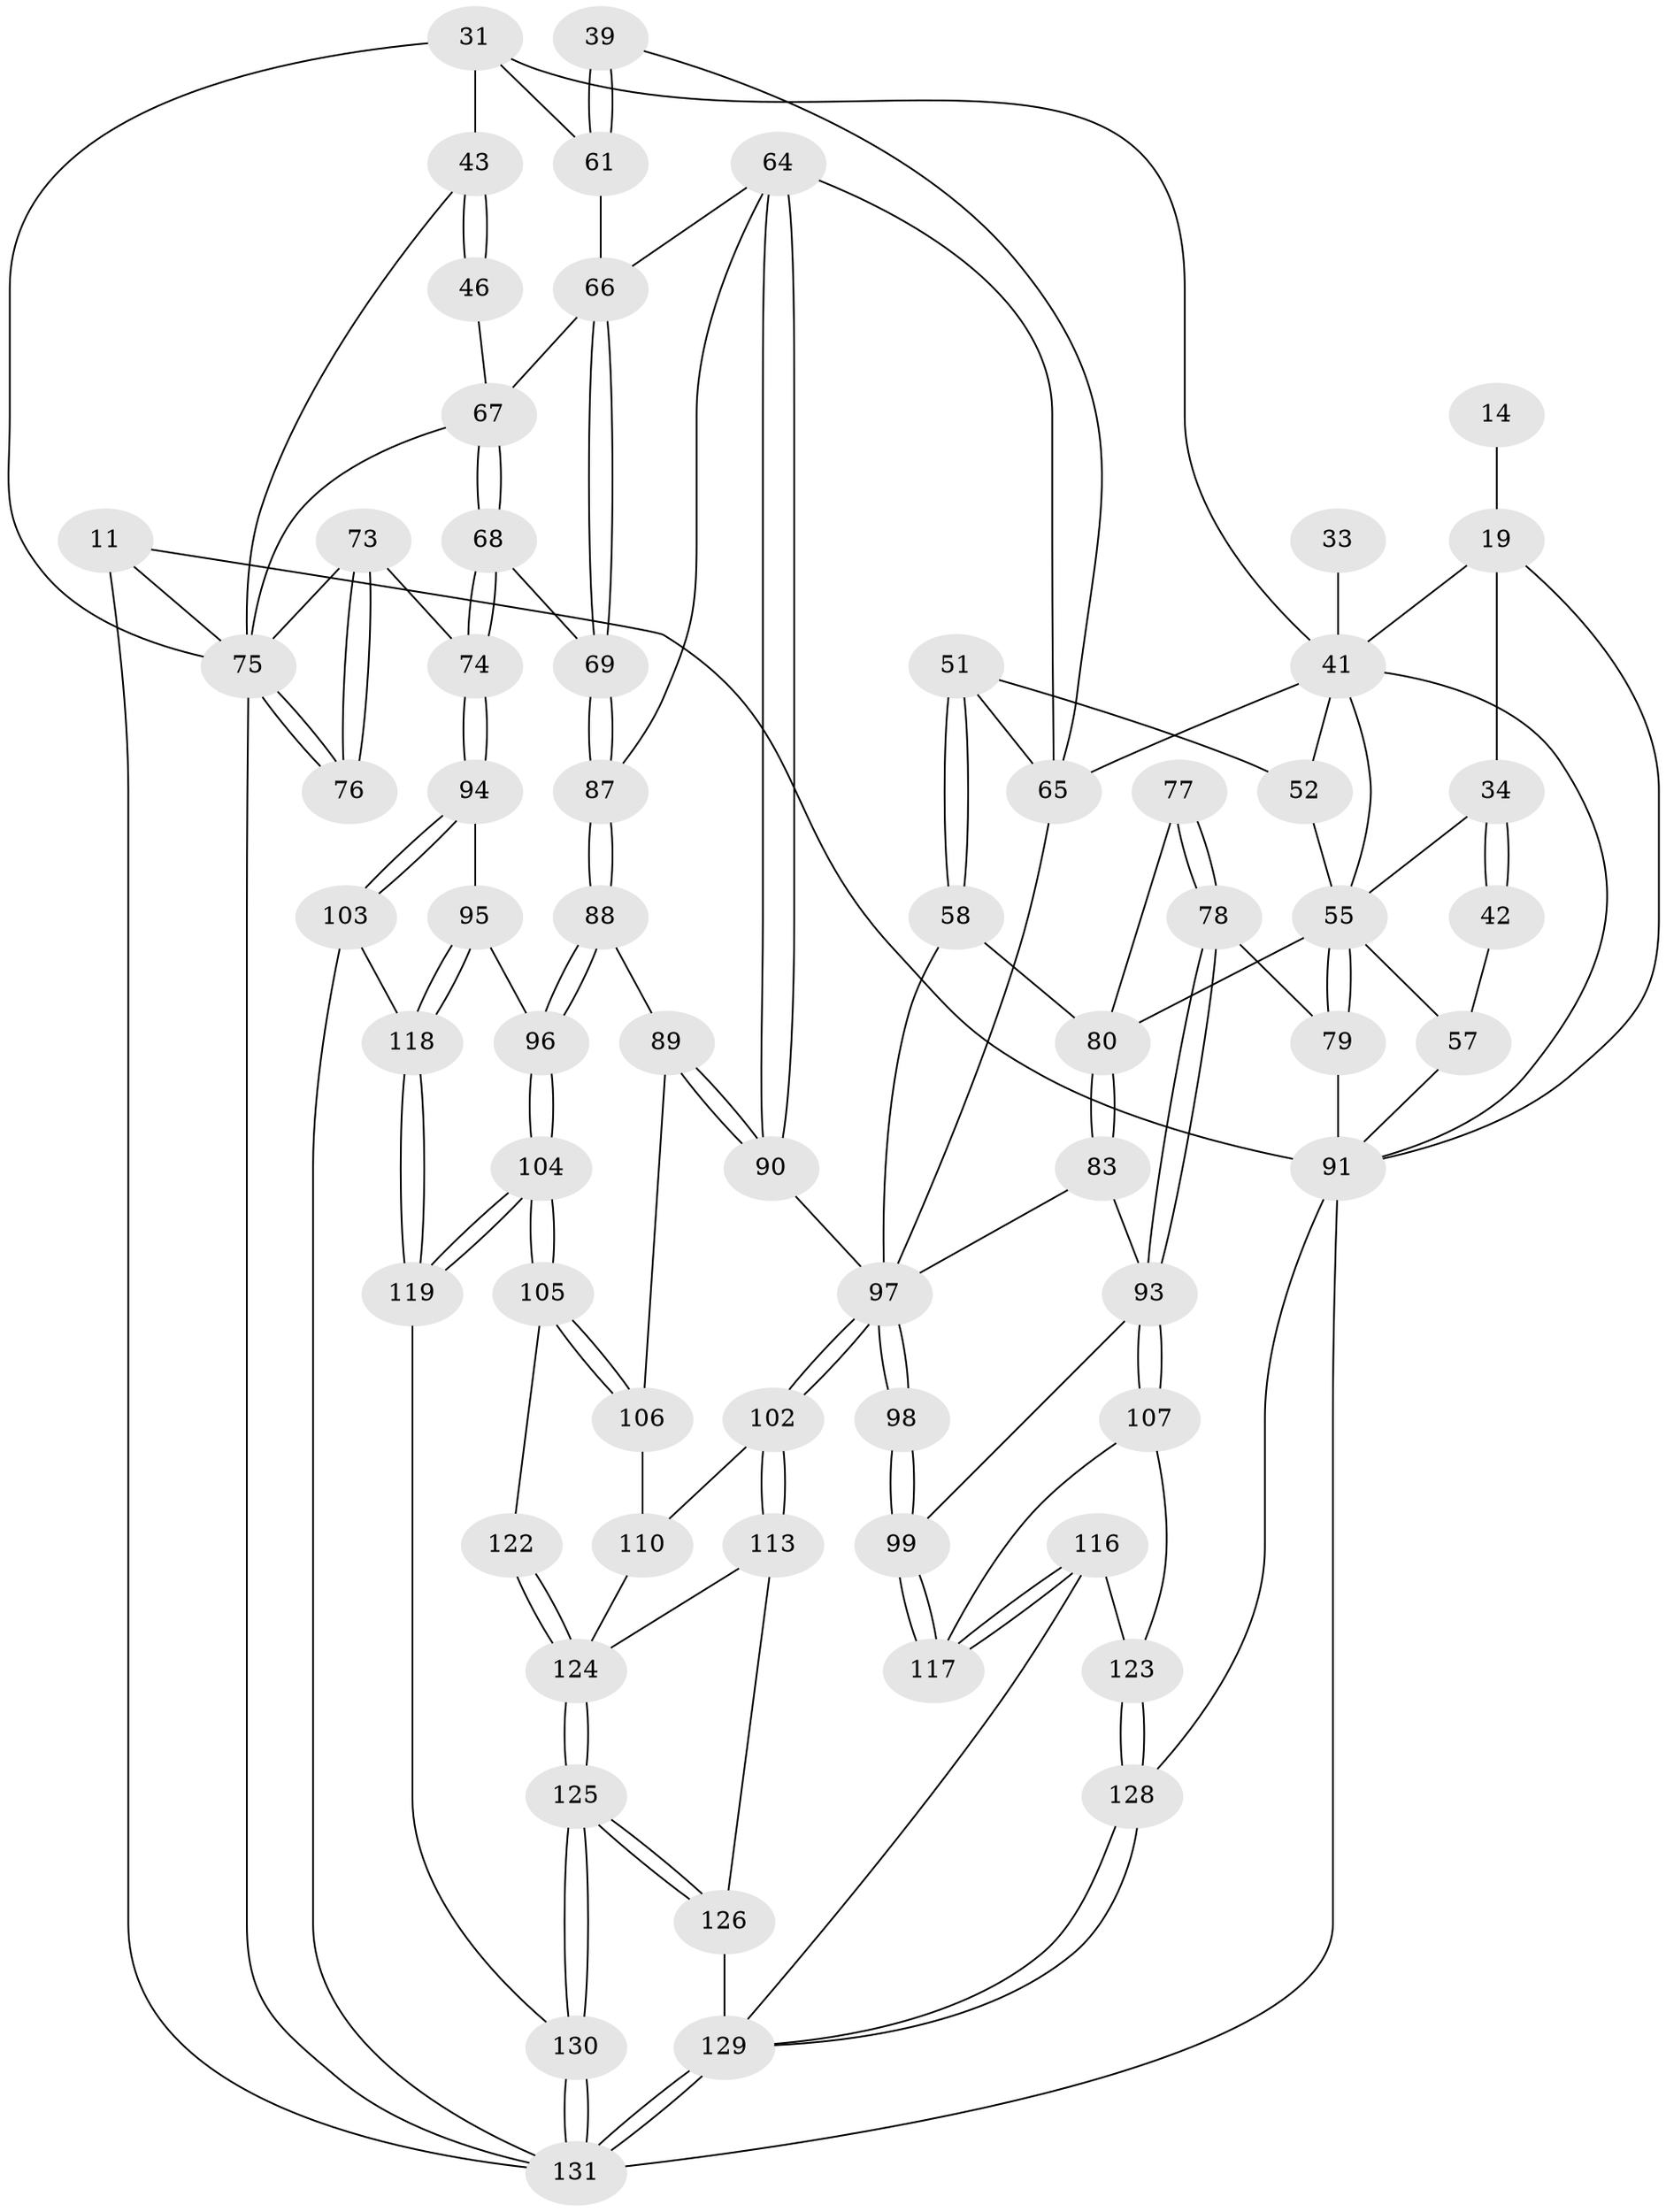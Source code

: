 // original degree distribution, {3: 0.030534351145038167, 6: 0.22900763358778625, 5: 0.5190839694656488, 4: 0.22137404580152673}
// Generated by graph-tools (version 1.1) at 2025/59/03/09/25 04:59:55]
// undirected, 65 vertices, 149 edges
graph export_dot {
graph [start="1"]
  node [color=gray90,style=filled];
  11 [pos="+1+0"];
  14 [pos="+0.2995398904176673+0.11434451011773614"];
  19 [pos="+0.21769246604744497+0.11393914751026053",super="+18+3+13"];
  31 [pos="+0.6646350464875532+0.21247563548972392",super="+30+29"];
  33 [pos="+0.5222760643827452+0.2394369378090646"];
  34 [pos="+0.218129770481156+0.27368672821029494",super="+22+28"];
  39 [pos="+0.6166887667814067+0.3790188577502029"];
  41 [pos="+0.5959990254066422+0.3714495611134364",super="+24+25+37+32"];
  42 [pos="+0.11450666929650445+0.31989503872766273",super="+27"];
  43 [pos="+1+0.38518334828830475",super="+35+36"];
  46 [pos="+0.8624493665659211+0.3790261085109609"];
  51 [pos="+0.467029935606016+0.39283985580145203"];
  52 [pos="+0.46305065892013475+0.3887076398573646"];
  55 [pos="+0.14246736443369978+0.47490478846376877",super="+54+53"];
  57 [pos="+0+0.38809115570788405",super="+26+56"];
  58 [pos="+0.4613969246049515+0.5053966374389943"];
  61 [pos="+0.7086445160959206+0.45958214052106133",super="+49+38"];
  64 [pos="+0.6642268809445717+0.5431745005859824",super="+63"];
  65 [pos="+0.5615465878806681+0.5238428952209052",super="+50"];
  66 [pos="+0.7622678211196225+0.5362533765560415",super="+48+62"];
  67 [pos="+0.8627858345902807+0.45769164239815974",super="+47"];
  68 [pos="+0.8349514631194489+0.5701104026270002"];
  69 [pos="+0.834401958477007+0.5700119278402659"];
  73 [pos="+0.9078283158985649+0.6102191237710585",super="+72"];
  74 [pos="+0.8832249081944642+0.6150194343034279"];
  75 [pos="+1+0.6542103281197658",super="+70"];
  76 [pos="+1+0.6218781445151255"];
  77 [pos="+0.2901984438776758+0.5701766166053064"];
  78 [pos="+0.19640085374594624+0.6256017299723727"];
  79 [pos="+0.12437528223154383+0.5460091174023634"];
  80 [pos="+0.3934789200170388+0.6106161202859469",super="+59+60"];
  83 [pos="+0.39892569440824044+0.6155769133943872"];
  87 [pos="+0.7192868317527032+0.6541885882984313"];
  88 [pos="+0.7109354502965126+0.6885379203969536"];
  89 [pos="+0.6638399624321861+0.6910777053945102"];
  90 [pos="+0.6407598571542407+0.6417803055193804"];
  91 [pos="+0+0.7689906707348447",super="+84+12"];
  93 [pos="+0.20325068470977625+0.6552633835229285",super="+92"];
  94 [pos="+0.8644397798040296+0.6672959351344624"];
  95 [pos="+0.7783237495859165+0.7252273660379382"];
  96 [pos="+0.7557097785991396+0.7251699269266958"];
  97 [pos="+0.4852646530922637+0.6773188628379444",super="+82+81"];
  98 [pos="+0.36672300170332456+0.7243887410692833"];
  99 [pos="+0.3174639473263045+0.7206581241025212"];
  102 [pos="+0.4934514991029105+0.6923227397724154"];
  103 [pos="+0.9250166674998972+0.790235087616876"];
  104 [pos="+0.685956083719979+0.8581175370341104"];
  105 [pos="+0.6841392298078872+0.8575917023513954"];
  106 [pos="+0.6295472865871882+0.7264582661260912",super="+100"];
  107 [pos="+0.20848213058198553+0.7028918295398956"];
  110 [pos="+0.5906170203971476+0.7949807410487867",super="+101"];
  113 [pos="+0.4883602826240864+0.7688853724993211"];
  116 [pos="+0.3127510545339374+0.861440283350437"];
  117 [pos="+0.25003767049737724+0.7289029620515092"];
  118 [pos="+0.8390984324224908+0.834723831662472"];
  119 [pos="+0.7790978149106798+0.9532750569718242"];
  122 [pos="+0.6224258587894577+0.8637433065985639"];
  123 [pos="+0.2288626352107886+0.8933667919496312",super="+108"];
  124 [pos="+0.5370963651445098+0.9343060009823685",super="+121+120"];
  125 [pos="+0.48126717278972175+1"];
  126 [pos="+0.3963322109799929+0.8836494664046562",super="+112"];
  128 [pos="+0.13239443676456406+0.9508525886493776",super="+109"];
  129 [pos="+0.18501641796607796+1",super="+115+114+111"];
  130 [pos="+0.48881931129241857+1",super="+127"];
  131 [pos="+0.18554646454318524+1",super="+86"];
  11 -- 91 [weight=2];
  11 -- 131;
  11 -- 75;
  14 -- 19 [weight=3];
  19 -- 34 [weight=2];
  19 -- 41 [weight=2];
  19 -- 91;
  31 -- 43 [weight=2];
  31 -- 61;
  31 -- 41 [weight=2];
  31 -- 75;
  33 -- 41 [weight=3];
  34 -- 42 [weight=2];
  34 -- 42;
  34 -- 55;
  39 -- 61 [weight=2];
  39 -- 61;
  39 -- 65;
  41 -- 52;
  41 -- 91;
  41 -- 65;
  41 -- 55;
  42 -- 57 [weight=2];
  43 -- 46 [weight=2];
  43 -- 46;
  43 -- 75;
  46 -- 67;
  51 -- 52;
  51 -- 58;
  51 -- 58;
  51 -- 65;
  52 -- 55;
  55 -- 79;
  55 -- 79;
  55 -- 57;
  55 -- 80;
  57 -- 91 [weight=2];
  58 -- 80;
  58 -- 97;
  61 -- 66 [weight=2];
  64 -- 65;
  64 -- 90;
  64 -- 90;
  64 -- 87;
  64 -- 66;
  65 -- 97;
  66 -- 69;
  66 -- 69;
  66 -- 67;
  67 -- 68;
  67 -- 68;
  67 -- 75;
  68 -- 69;
  68 -- 74;
  68 -- 74;
  69 -- 87;
  69 -- 87;
  73 -- 74;
  73 -- 76 [weight=2];
  73 -- 76;
  73 -- 75;
  74 -- 94;
  74 -- 94;
  75 -- 76;
  75 -- 76;
  75 -- 131;
  77 -- 78;
  77 -- 78;
  77 -- 80 [weight=2];
  78 -- 79;
  78 -- 93;
  78 -- 93;
  79 -- 91;
  80 -- 83;
  80 -- 83;
  83 -- 97;
  83 -- 93;
  87 -- 88;
  87 -- 88;
  88 -- 89;
  88 -- 96;
  88 -- 96;
  89 -- 90;
  89 -- 90;
  89 -- 106;
  90 -- 97;
  91 -- 131;
  91 -- 128;
  93 -- 107;
  93 -- 107;
  93 -- 99;
  94 -- 95;
  94 -- 103;
  94 -- 103;
  95 -- 96;
  95 -- 118;
  95 -- 118;
  96 -- 104;
  96 -- 104;
  97 -- 98;
  97 -- 98;
  97 -- 102;
  97 -- 102;
  98 -- 99;
  98 -- 99;
  99 -- 117;
  99 -- 117;
  102 -- 113;
  102 -- 113;
  102 -- 110;
  103 -- 118;
  103 -- 131;
  104 -- 105;
  104 -- 105;
  104 -- 119;
  104 -- 119;
  105 -- 106;
  105 -- 106;
  105 -- 122;
  106 -- 110 [weight=2];
  107 -- 117;
  107 -- 123;
  110 -- 124;
  113 -- 124;
  113 -- 126;
  116 -- 117;
  116 -- 117;
  116 -- 123;
  116 -- 129;
  118 -- 119;
  118 -- 119;
  119 -- 130;
  122 -- 124 [weight=2];
  122 -- 124;
  123 -- 128 [weight=2];
  123 -- 128;
  124 -- 125;
  124 -- 125;
  125 -- 126;
  125 -- 126;
  125 -- 130;
  125 -- 130;
  126 -- 129 [weight=2];
  128 -- 129;
  128 -- 129;
  129 -- 131;
  129 -- 131;
  130 -- 131 [weight=2];
  130 -- 131;
}
